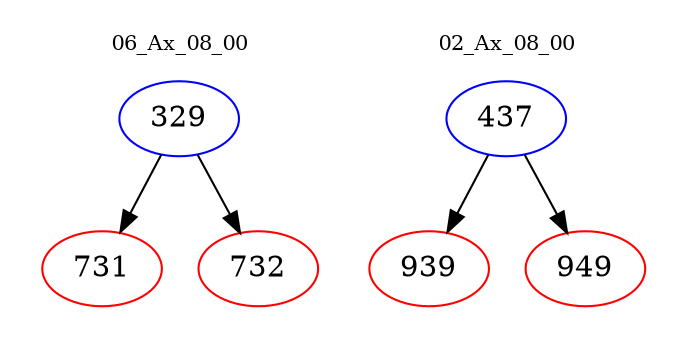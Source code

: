 digraph{
subgraph cluster_0 {
color = white
label = "06_Ax_08_00";
fontsize=10;
T0_329 [label="329", color="blue"]
T0_329 -> T0_731 [color="black"]
T0_731 [label="731", color="red"]
T0_329 -> T0_732 [color="black"]
T0_732 [label="732", color="red"]
}
subgraph cluster_1 {
color = white
label = "02_Ax_08_00";
fontsize=10;
T1_437 [label="437", color="blue"]
T1_437 -> T1_939 [color="black"]
T1_939 [label="939", color="red"]
T1_437 -> T1_949 [color="black"]
T1_949 [label="949", color="red"]
}
}
